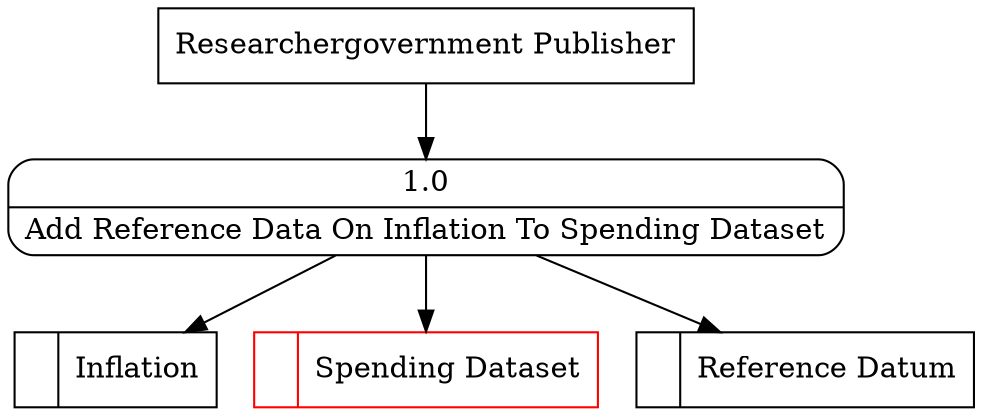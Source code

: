 digraph dfd2{ 
node[shape=record]
200 [label="<f0>  |<f1> Inflation " ];
201 [label="<f0>  |<f1> Spending Dataset " color=red];
202 [label="<f0>  |<f1> Reference Datum " ];
203 [label="Researchergovernment Publisher" shape=box];
204 [label="{<f0> 1.0|<f1> Add Reference Data On Inflation To Spending Dataset }" shape=Mrecord];
203 -> 204
204 -> 202
204 -> 200
204 -> 201
}